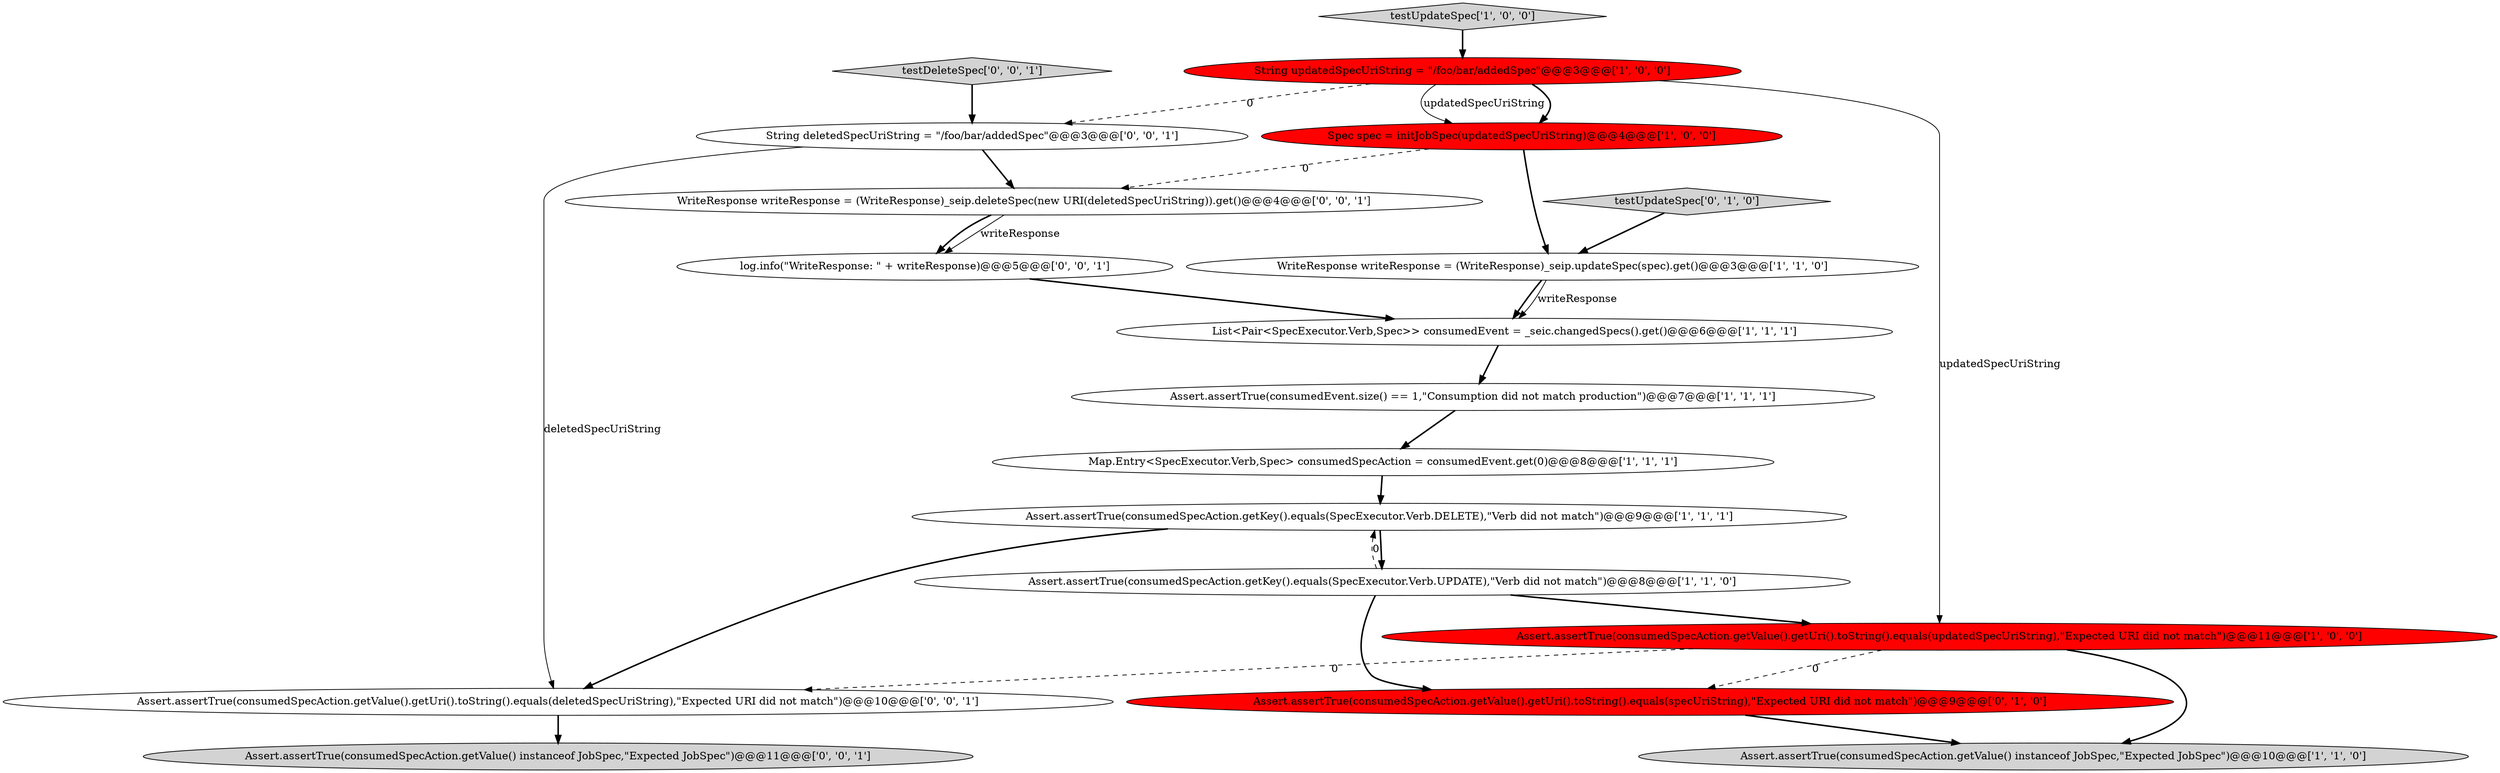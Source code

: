 digraph {
0 [style = filled, label = "String updatedSpecUriString = \"/foo/bar/addedSpec\"@@@3@@@['1', '0', '0']", fillcolor = red, shape = ellipse image = "AAA1AAABBB1BBB"];
9 [style = filled, label = "Assert.assertTrue(consumedSpecAction.getKey().equals(SpecExecutor.Verb.DELETE),\"Verb did not match\")@@@9@@@['1', '1', '1']", fillcolor = white, shape = ellipse image = "AAA0AAABBB1BBB"];
14 [style = filled, label = "Assert.assertTrue(consumedSpecAction.getValue() instanceof JobSpec,\"Expected JobSpec\")@@@11@@@['0', '0', '1']", fillcolor = lightgray, shape = ellipse image = "AAA0AAABBB3BBB"];
1 [style = filled, label = "List<Pair<SpecExecutor.Verb,Spec>> consumedEvent = _seic.changedSpecs().get()@@@6@@@['1', '1', '1']", fillcolor = white, shape = ellipse image = "AAA0AAABBB1BBB"];
7 [style = filled, label = "Assert.assertTrue(consumedSpecAction.getValue().getUri().toString().equals(updatedSpecUriString),\"Expected URI did not match\")@@@11@@@['1', '0', '0']", fillcolor = red, shape = ellipse image = "AAA1AAABBB1BBB"];
18 [style = filled, label = "log.info(\"WriteResponse: \" + writeResponse)@@@5@@@['0', '0', '1']", fillcolor = white, shape = ellipse image = "AAA0AAABBB3BBB"];
5 [style = filled, label = "Assert.assertTrue(consumedSpecAction.getValue() instanceof JobSpec,\"Expected JobSpec\")@@@10@@@['1', '1', '0']", fillcolor = lightgray, shape = ellipse image = "AAA0AAABBB1BBB"];
10 [style = filled, label = "Assert.assertTrue(consumedSpecAction.getKey().equals(SpecExecutor.Verb.UPDATE),\"Verb did not match\")@@@8@@@['1', '1', '0']", fillcolor = white, shape = ellipse image = "AAA0AAABBB1BBB"];
3 [style = filled, label = "testUpdateSpec['1', '0', '0']", fillcolor = lightgray, shape = diamond image = "AAA0AAABBB1BBB"];
16 [style = filled, label = "String deletedSpecUriString = \"/foo/bar/addedSpec\"@@@3@@@['0', '0', '1']", fillcolor = white, shape = ellipse image = "AAA0AAABBB3BBB"];
11 [style = filled, label = "Assert.assertTrue(consumedSpecAction.getValue().getUri().toString().equals(specUriString),\"Expected URI did not match\")@@@9@@@['0', '1', '0']", fillcolor = red, shape = ellipse image = "AAA1AAABBB2BBB"];
15 [style = filled, label = "testDeleteSpec['0', '0', '1']", fillcolor = lightgray, shape = diamond image = "AAA0AAABBB3BBB"];
13 [style = filled, label = "Assert.assertTrue(consumedSpecAction.getValue().getUri().toString().equals(deletedSpecUriString),\"Expected URI did not match\")@@@10@@@['0', '0', '1']", fillcolor = white, shape = ellipse image = "AAA0AAABBB3BBB"];
8 [style = filled, label = "Assert.assertTrue(consumedEvent.size() == 1,\"Consumption did not match production\")@@@7@@@['1', '1', '1']", fillcolor = white, shape = ellipse image = "AAA0AAABBB1BBB"];
4 [style = filled, label = "WriteResponse writeResponse = (WriteResponse)_seip.updateSpec(spec).get()@@@3@@@['1', '1', '0']", fillcolor = white, shape = ellipse image = "AAA0AAABBB1BBB"];
12 [style = filled, label = "testUpdateSpec['0', '1', '0']", fillcolor = lightgray, shape = diamond image = "AAA0AAABBB2BBB"];
17 [style = filled, label = "WriteResponse writeResponse = (WriteResponse)_seip.deleteSpec(new URI(deletedSpecUriString)).get()@@@4@@@['0', '0', '1']", fillcolor = white, shape = ellipse image = "AAA0AAABBB3BBB"];
6 [style = filled, label = "Spec spec = initJobSpec(updatedSpecUriString)@@@4@@@['1', '0', '0']", fillcolor = red, shape = ellipse image = "AAA1AAABBB1BBB"];
2 [style = filled, label = "Map.Entry<SpecExecutor.Verb,Spec> consumedSpecAction = consumedEvent.get(0)@@@8@@@['1', '1', '1']", fillcolor = white, shape = ellipse image = "AAA0AAABBB1BBB"];
16->13 [style = solid, label="deletedSpecUriString"];
1->8 [style = bold, label=""];
0->6 [style = bold, label=""];
0->16 [style = dashed, label="0"];
7->11 [style = dashed, label="0"];
6->17 [style = dashed, label="0"];
2->9 [style = bold, label=""];
9->10 [style = bold, label=""];
17->18 [style = solid, label="writeResponse"];
16->17 [style = bold, label=""];
15->16 [style = bold, label=""];
10->7 [style = bold, label=""];
3->0 [style = bold, label=""];
0->7 [style = solid, label="updatedSpecUriString"];
10->9 [style = dashed, label="0"];
6->4 [style = bold, label=""];
11->5 [style = bold, label=""];
7->5 [style = bold, label=""];
8->2 [style = bold, label=""];
12->4 [style = bold, label=""];
18->1 [style = bold, label=""];
7->13 [style = dashed, label="0"];
4->1 [style = bold, label=""];
13->14 [style = bold, label=""];
0->6 [style = solid, label="updatedSpecUriString"];
17->18 [style = bold, label=""];
4->1 [style = solid, label="writeResponse"];
9->13 [style = bold, label=""];
10->11 [style = bold, label=""];
}
